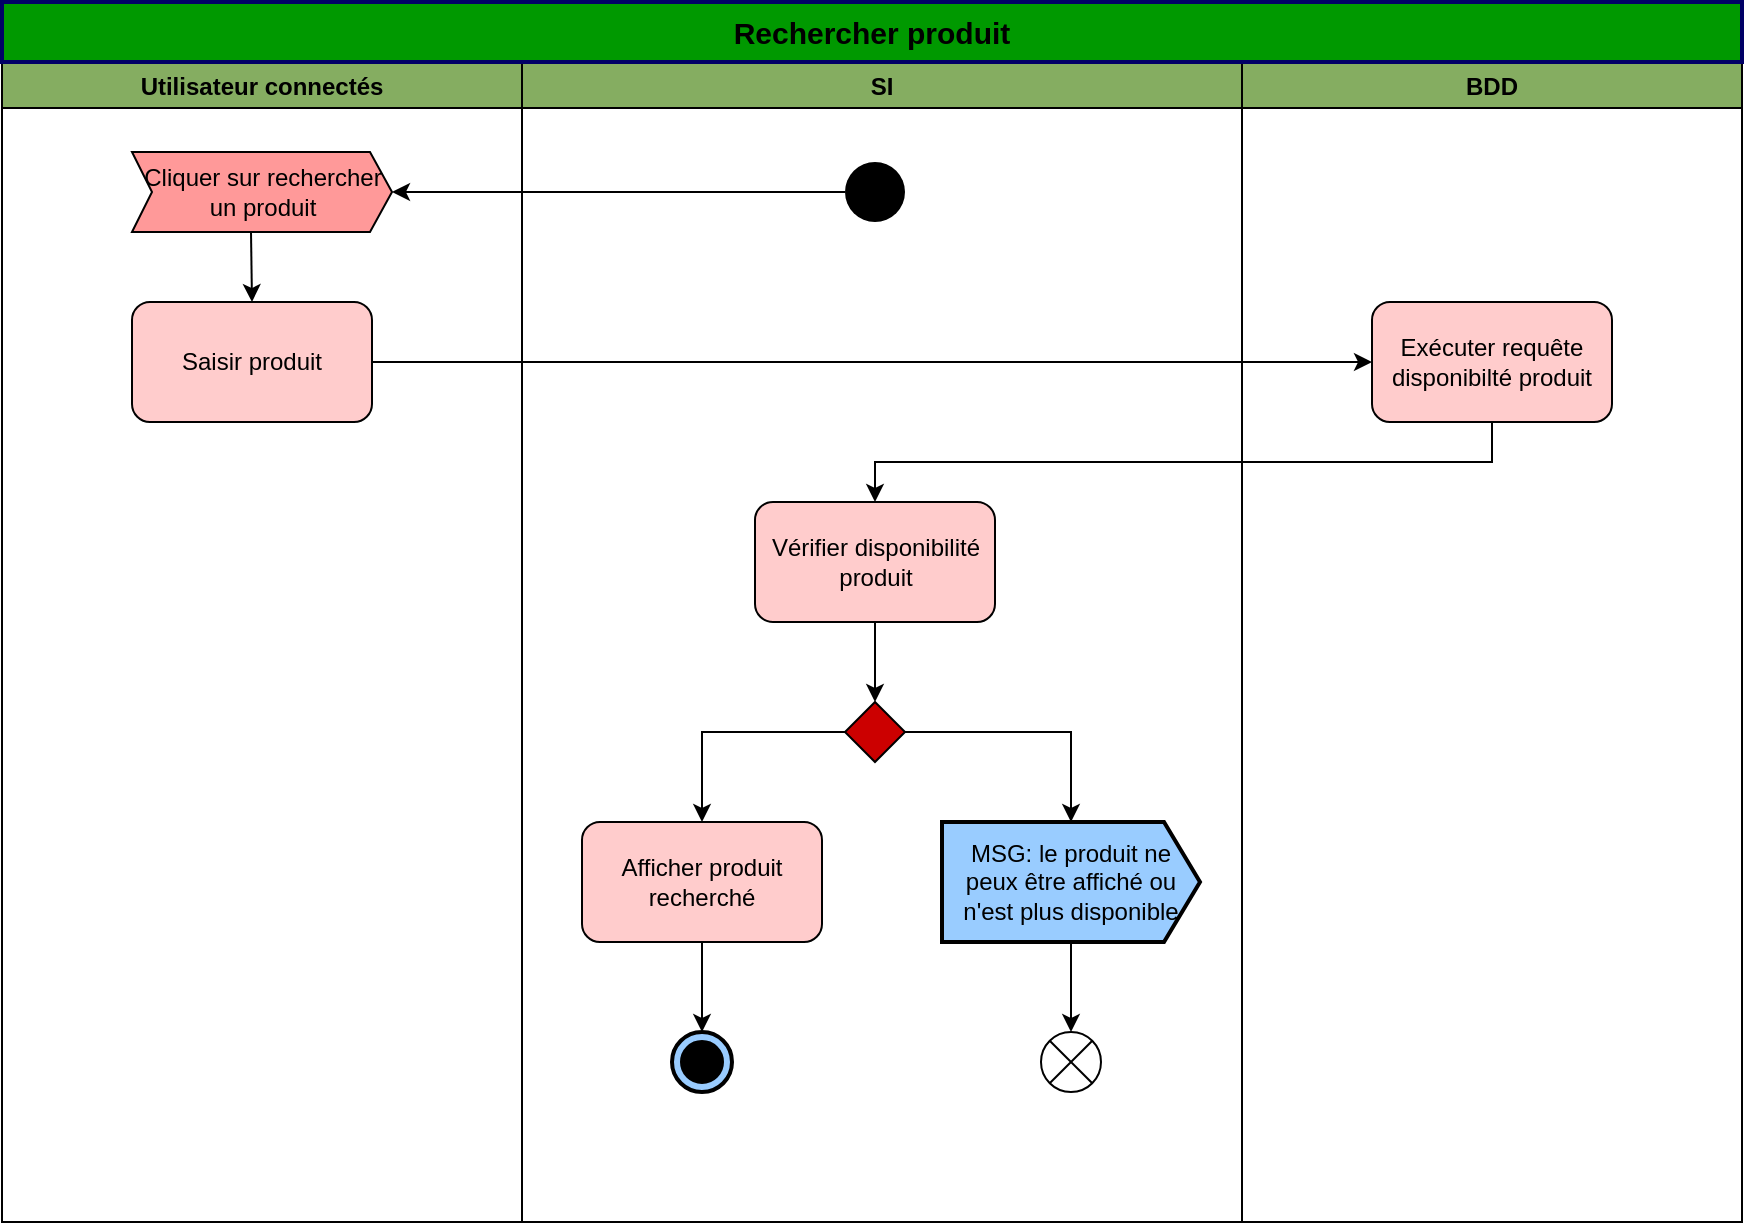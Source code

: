 <mxfile version="13.9.9" type="device"><diagram id="OthdHgJnfS-EeOqq89dI" name="Page-1"><mxGraphModel dx="1913" dy="806" grid="1" gridSize="10" guides="1" tooltips="1" connect="1" arrows="1" fold="1" page="1" pageScale="1" pageWidth="827" pageHeight="1169" math="0" shadow="0"><root><mxCell id="0"/><mxCell id="1" parent="0"/><mxCell id="NrSnQupqM3by3w9Et99v-1" value="Utilisateur connectés" style="swimlane;fillColor=#85AD61;" parent="1" vertex="1"><mxGeometry x="-760" y="70" width="260" height="580" as="geometry"/></mxCell><mxCell id="21FqUIVYBwET9ca8J_a5-6" style="edgeStyle=orthogonalEdgeStyle;rounded=0;orthogonalLoop=1;jettySize=auto;html=1;exitX=0;exitY=0;exitDx=59.5;exitDy=40;exitPerimeter=0;entryX=0.5;entryY=0;entryDx=0;entryDy=0;" edge="1" parent="NrSnQupqM3by3w9Et99v-1" source="NrSnQupqM3by3w9Et99v-5" target="21FqUIVYBwET9ca8J_a5-5"><mxGeometry relative="1" as="geometry"/></mxCell><mxCell id="NrSnQupqM3by3w9Et99v-5" value="Cliquer sur rechercher&lt;br&gt;un produit" style="html=1;shadow=0;dashed=0;align=center;verticalAlign=middle;shape=mxgraph.arrows2.arrow;dy=0;dx=11;notch=10;fillColor=#FF9999;" parent="NrSnQupqM3by3w9Et99v-1" vertex="1"><mxGeometry x="65" y="45" width="130" height="40" as="geometry"/></mxCell><mxCell id="21FqUIVYBwET9ca8J_a5-5" value="Saisir produit" style="rounded=1;whiteSpace=wrap;html=1;fillColor=#FFCCCC;" vertex="1" parent="NrSnQupqM3by3w9Et99v-1"><mxGeometry x="65" y="120" width="120" height="60" as="geometry"/></mxCell><mxCell id="NrSnQupqM3by3w9Et99v-2" value="SI" style="swimlane;strokeColor=#000000;fillColor=#85AD61;" parent="1" vertex="1"><mxGeometry x="-500" y="70" width="360" height="580" as="geometry"/></mxCell><mxCell id="NrSnQupqM3by3w9Et99v-4" value="" style="ellipse;fillColor=#000000;strokeColor=none;" parent="NrSnQupqM3by3w9Et99v-2" vertex="1"><mxGeometry x="161.5" y="50" width="30" height="30" as="geometry"/></mxCell><mxCell id="7dezq9nC66LKqDRtKysL-2" style="edgeStyle=orthogonalEdgeStyle;rounded=0;orthogonalLoop=1;jettySize=auto;html=1;exitX=0.5;exitY=1;exitDx=0;exitDy=0;" parent="NrSnQupqM3by3w9Et99v-2" source="NrSnQupqM3by3w9Et99v-6" target="7dezq9nC66LKqDRtKysL-1" edge="1"><mxGeometry relative="1" as="geometry"/></mxCell><mxCell id="NrSnQupqM3by3w9Et99v-6" value="Vérifier disponibilité produit" style="rounded=1;whiteSpace=wrap;html=1;fillColor=#FFCCCC;" parent="NrSnQupqM3by3w9Et99v-2" vertex="1"><mxGeometry x="116.5" y="220" width="120" height="60" as="geometry"/></mxCell><mxCell id="21FqUIVYBwET9ca8J_a5-12" style="edgeStyle=orthogonalEdgeStyle;rounded=0;orthogonalLoop=1;jettySize=auto;html=1;exitX=0;exitY=0.5;exitDx=0;exitDy=0;entryX=0.5;entryY=0;entryDx=0;entryDy=0;" edge="1" parent="NrSnQupqM3by3w9Et99v-2" source="7dezq9nC66LKqDRtKysL-1" target="21FqUIVYBwET9ca8J_a5-10"><mxGeometry relative="1" as="geometry"/></mxCell><mxCell id="21FqUIVYBwET9ca8J_a5-13" style="edgeStyle=orthogonalEdgeStyle;rounded=0;orthogonalLoop=1;jettySize=auto;html=1;exitX=1;exitY=0.5;exitDx=0;exitDy=0;entryX=0.5;entryY=0;entryDx=0;entryDy=0;entryPerimeter=0;" edge="1" parent="NrSnQupqM3by3w9Et99v-2" source="7dezq9nC66LKqDRtKysL-1" target="7dezq9nC66LKqDRtKysL-4"><mxGeometry relative="1" as="geometry"/></mxCell><mxCell id="7dezq9nC66LKqDRtKysL-1" value="" style="rhombus;fillColor=#CC0000;" parent="NrSnQupqM3by3w9Et99v-2" vertex="1"><mxGeometry x="161.5" y="320" width="30" height="30" as="geometry"/></mxCell><mxCell id="21FqUIVYBwET9ca8J_a5-14" style="edgeStyle=orthogonalEdgeStyle;rounded=0;orthogonalLoop=1;jettySize=auto;html=1;exitX=0.5;exitY=1;exitDx=0;exitDy=0;entryX=0.5;entryY=0;entryDx=0;entryDy=0;entryPerimeter=0;" edge="1" parent="NrSnQupqM3by3w9Et99v-2" source="21FqUIVYBwET9ca8J_a5-10" target="7dezq9nC66LKqDRtKysL-8"><mxGeometry relative="1" as="geometry"/></mxCell><mxCell id="21FqUIVYBwET9ca8J_a5-10" value="Afficher produit recherché" style="rounded=1;whiteSpace=wrap;html=1;fillColor=#FFCCCC;" vertex="1" parent="NrSnQupqM3by3w9Et99v-2"><mxGeometry x="30" y="380" width="120" height="60" as="geometry"/></mxCell><mxCell id="21FqUIVYBwET9ca8J_a5-15" style="edgeStyle=orthogonalEdgeStyle;rounded=0;orthogonalLoop=1;jettySize=auto;html=1;exitX=0.5;exitY=1;exitDx=0;exitDy=0;exitPerimeter=0;entryX=0.5;entryY=0;entryDx=0;entryDy=0;" edge="1" parent="NrSnQupqM3by3w9Et99v-2" source="7dezq9nC66LKqDRtKysL-4" target="21FqUIVYBwET9ca8J_a5-11"><mxGeometry relative="1" as="geometry"/></mxCell><mxCell id="7dezq9nC66LKqDRtKysL-4" value="MSG: le produit ne peux être affiché ou n'est plus disponible" style="html=1;shape=mxgraph.sysml.sendSigAct;strokeWidth=2;whiteSpace=wrap;align=center;fillColor=#99CCFF;" parent="NrSnQupqM3by3w9Et99v-2" vertex="1"><mxGeometry x="210" y="380" width="129" height="60" as="geometry"/></mxCell><mxCell id="7dezq9nC66LKqDRtKysL-8" value="" style="html=1;shape=mxgraph.sysml.actFinal;strokeWidth=2;verticalLabelPosition=bottom;verticalAlignment=top;fillColor=#99CCFF;" parent="NrSnQupqM3by3w9Et99v-2" vertex="1"><mxGeometry x="75" y="485" width="30" height="30" as="geometry"/></mxCell><mxCell id="21FqUIVYBwET9ca8J_a5-11" value="" style="shape=sumEllipse;perimeter=ellipsePerimeter;whiteSpace=wrap;html=1;backgroundOutline=1;" vertex="1" parent="NrSnQupqM3by3w9Et99v-2"><mxGeometry x="259.5" y="485" width="30" height="30" as="geometry"/></mxCell><mxCell id="NrSnQupqM3by3w9Et99v-3" value="BDD" style="swimlane;fillColor=#85AD61;" parent="1" vertex="1"><mxGeometry x="-140" y="70" width="250" height="580" as="geometry"/></mxCell><mxCell id="21FqUIVYBwET9ca8J_a5-4" value="Exécuter requête disponibilté produit" style="rounded=1;whiteSpace=wrap;html=1;fillColor=#FFCCCC;" vertex="1" parent="NrSnQupqM3by3w9Et99v-3"><mxGeometry x="65" y="120" width="120" height="60" as="geometry"/></mxCell><mxCell id="NrSnQupqM3by3w9Et99v-17" style="edgeStyle=orthogonalEdgeStyle;rounded=0;orthogonalLoop=1;jettySize=auto;html=1;exitX=0;exitY=0.5;exitDx=0;exitDy=0;entryX=1;entryY=0.5;entryDx=0;entryDy=0;entryPerimeter=0;" parent="1" source="NrSnQupqM3by3w9Et99v-4" target="NrSnQupqM3by3w9Et99v-5" edge="1"><mxGeometry relative="1" as="geometry"/></mxCell><mxCell id="NrSnQupqM3by3w9Et99v-51" value="&lt;span style=&quot;font-size: 15px&quot;&gt;&lt;b&gt;Rechercher produit&lt;/b&gt;&lt;/span&gt;" style="rounded=0;whiteSpace=wrap;html=1;fillColor=#009900;strokeWidth=2;strokeColor=#000066;" parent="1" vertex="1"><mxGeometry x="-760" y="40" width="870" height="30" as="geometry"/></mxCell><mxCell id="21FqUIVYBwET9ca8J_a5-7" style="edgeStyle=orthogonalEdgeStyle;rounded=0;orthogonalLoop=1;jettySize=auto;html=1;exitX=1;exitY=0.5;exitDx=0;exitDy=0;entryX=0;entryY=0.5;entryDx=0;entryDy=0;" edge="1" parent="1" source="21FqUIVYBwET9ca8J_a5-5" target="21FqUIVYBwET9ca8J_a5-4"><mxGeometry relative="1" as="geometry"><mxPoint x="-200" y="220" as="targetPoint"/></mxGeometry></mxCell><mxCell id="21FqUIVYBwET9ca8J_a5-8" style="edgeStyle=orthogonalEdgeStyle;rounded=0;orthogonalLoop=1;jettySize=auto;html=1;exitX=0.5;exitY=1;exitDx=0;exitDy=0;entryX=0.5;entryY=0;entryDx=0;entryDy=0;" edge="1" parent="1" source="21FqUIVYBwET9ca8J_a5-4" target="NrSnQupqM3by3w9Et99v-6"><mxGeometry relative="1" as="geometry"/></mxCell></root></mxGraphModel></diagram></mxfile>